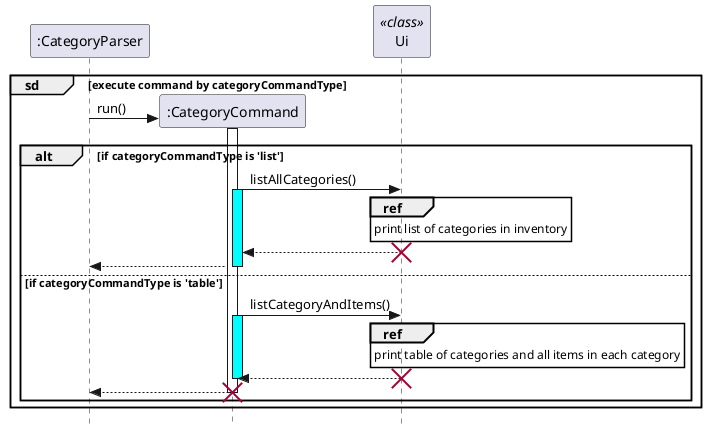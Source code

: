 @startuml
'https://plantuml.com/sequence-diagram

participant ":CategoryParser"

skinparam style strictuml
group sd [execute command by categoryCommandType]
     ":CategoryParser" -> ":CategoryCommand"**: run()
     participant "Ui" <<class>>
     activate ":CategoryCommand"
     alt if categoryCommandType is 'list'
        ":CategoryCommand" -> Ui: listAllCategories()
        activate ":CategoryCommand" #cyan
        ref over Ui
            print list of categories in inventory
        end ref
        return
        destroy Ui
        return
     else if categoryCommandType is 'table'
        ":CategoryCommand" -> Ui: listCategoryAndItems()
        activate ":CategoryCommand" #cyan
        ref over Ui
            print table of categories and all items in each category
        end ref
        return
        destroy Ui
        deactivate ":CategoryCommand" #cyan
        ":CategoryCommand" --> ":CategoryParser"
        destroy ":CategoryCommand"
     end

end
@enduml